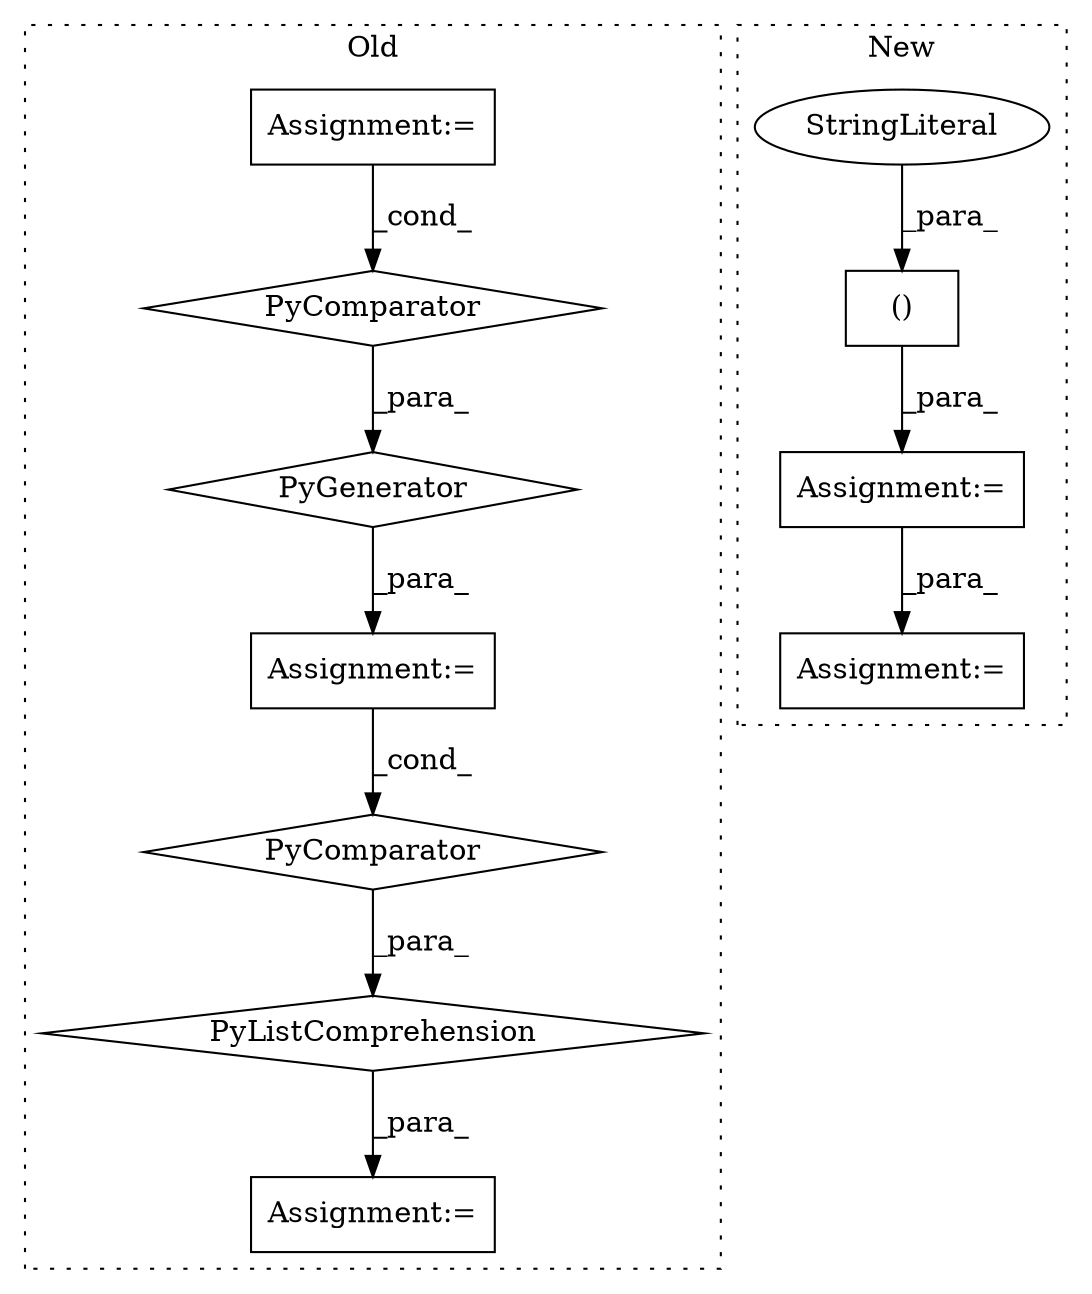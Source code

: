 digraph G {
subgraph cluster0 {
1 [label="PyGenerator" a="107" s="926" l="123" shape="diamond"];
3 [label="PyComparator" a="113" s="1012" l="31" shape="diamond"];
4 [label="Assignment:=" a="7" s="885" l="1" shape="box"];
5 [label="Assignment:=" a="7" s="1147" l="18" shape="box"];
9 [label="Assignment:=" a="7" s="1188" l="17" shape="box"];
10 [label="PyListComprehension" a="109" s="1205" l="203" shape="diamond"];
11 [label="PyComparator" a="113" s="1325" l="70" shape="diamond"];
label = "Old";
style="dotted";
}
subgraph cluster1 {
2 [label="()" a="106" s="1532" l="91" shape="box"];
6 [label="Assignment:=" a="7" s="1647" l="1" shape="box"];
7 [label="StringLiteral" a="45" s="1568" l="10" shape="ellipse"];
8 [label="Assignment:=" a="7" s="1526" l="6" shape="box"];
label = "New";
style="dotted";
}
1 -> 5 [label="_para_"];
2 -> 8 [label="_para_"];
3 -> 1 [label="_para_"];
4 -> 3 [label="_cond_"];
5 -> 11 [label="_cond_"];
7 -> 2 [label="_para_"];
8 -> 6 [label="_para_"];
10 -> 9 [label="_para_"];
11 -> 10 [label="_para_"];
}
